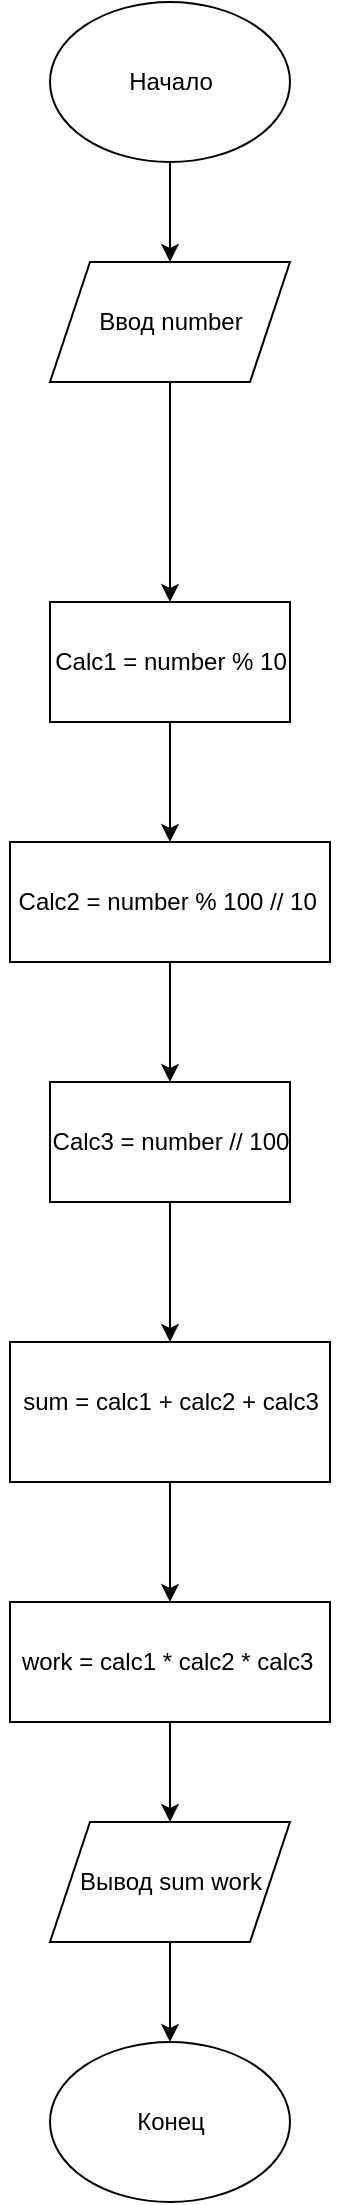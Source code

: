 <mxfile version="14.6.1" type="github">
  <diagram id="j34FRPcEOkHufMdPhOTs" name="Page-1">
    <mxGraphModel dx="1374" dy="789" grid="1" gridSize="10" guides="1" tooltips="1" connect="1" arrows="1" fold="1" page="1" pageScale="1" pageWidth="827" pageHeight="1169" math="0" shadow="0">
      <root>
        <mxCell id="0" />
        <mxCell id="1" parent="0" />
        <mxCell id="h_iCBU0srES86EDU6NRn-3" style="edgeStyle=orthogonalEdgeStyle;rounded=0;orthogonalLoop=1;jettySize=auto;html=1;exitX=0.5;exitY=1;exitDx=0;exitDy=0;" edge="1" parent="1" source="h_iCBU0srES86EDU6NRn-1" target="h_iCBU0srES86EDU6NRn-4">
          <mxGeometry relative="1" as="geometry">
            <mxPoint x="400" y="160" as="targetPoint" />
          </mxGeometry>
        </mxCell>
        <mxCell id="h_iCBU0srES86EDU6NRn-1" value="" style="ellipse;whiteSpace=wrap;html=1;" vertex="1" parent="1">
          <mxGeometry x="340" y="20" width="120" height="80" as="geometry" />
        </mxCell>
        <mxCell id="h_iCBU0srES86EDU6NRn-2" value="Начало&lt;br&gt;" style="text;html=1;resizable=0;autosize=1;align=center;verticalAlign=middle;points=[];fillColor=none;strokeColor=none;rounded=0;" vertex="1" parent="1">
          <mxGeometry x="370" y="50" width="60" height="20" as="geometry" />
        </mxCell>
        <mxCell id="h_iCBU0srES86EDU6NRn-6" style="edgeStyle=orthogonalEdgeStyle;rounded=0;orthogonalLoop=1;jettySize=auto;html=1;" edge="1" parent="1" source="h_iCBU0srES86EDU6NRn-4">
          <mxGeometry relative="1" as="geometry">
            <mxPoint x="400" y="320" as="targetPoint" />
          </mxGeometry>
        </mxCell>
        <mxCell id="h_iCBU0srES86EDU6NRn-4" value="" style="shape=parallelogram;perimeter=parallelogramPerimeter;whiteSpace=wrap;html=1;fixedSize=1;" vertex="1" parent="1">
          <mxGeometry x="340" y="150" width="120" height="60" as="geometry" />
        </mxCell>
        <mxCell id="h_iCBU0srES86EDU6NRn-5" value="Ввод number" style="text;html=1;resizable=0;autosize=1;align=center;verticalAlign=middle;points=[];fillColor=none;strokeColor=none;rounded=0;" vertex="1" parent="1">
          <mxGeometry x="355" y="170" width="90" height="20" as="geometry" />
        </mxCell>
        <mxCell id="h_iCBU0srES86EDU6NRn-12" style="edgeStyle=orthogonalEdgeStyle;rounded=0;orthogonalLoop=1;jettySize=auto;html=1;exitX=0.5;exitY=1;exitDx=0;exitDy=0;entryX=0.5;entryY=0;entryDx=0;entryDy=0;" edge="1" parent="1" source="h_iCBU0srES86EDU6NRn-7" target="h_iCBU0srES86EDU6NRn-11">
          <mxGeometry relative="1" as="geometry" />
        </mxCell>
        <mxCell id="h_iCBU0srES86EDU6NRn-7" value="" style="rounded=0;whiteSpace=wrap;html=1;" vertex="1" parent="1">
          <mxGeometry x="340" y="320" width="120" height="60" as="geometry" />
        </mxCell>
        <mxCell id="h_iCBU0srES86EDU6NRn-13" style="edgeStyle=orthogonalEdgeStyle;rounded=0;orthogonalLoop=1;jettySize=auto;html=1;exitX=0.5;exitY=1;exitDx=0;exitDy=0;" edge="1" parent="1" source="h_iCBU0srES86EDU6NRn-11" target="h_iCBU0srES86EDU6NRn-14">
          <mxGeometry relative="1" as="geometry">
            <mxPoint x="400" y="570" as="targetPoint" />
          </mxGeometry>
        </mxCell>
        <mxCell id="h_iCBU0srES86EDU6NRn-11" value="" style="rounded=0;whiteSpace=wrap;html=1;" vertex="1" parent="1">
          <mxGeometry x="320" y="440" width="160" height="60" as="geometry" />
        </mxCell>
        <mxCell id="h_iCBU0srES86EDU6NRn-19" style="edgeStyle=orthogonalEdgeStyle;rounded=0;orthogonalLoop=1;jettySize=auto;html=1;" edge="1" parent="1" source="h_iCBU0srES86EDU6NRn-14">
          <mxGeometry relative="1" as="geometry">
            <mxPoint x="400" y="690" as="targetPoint" />
          </mxGeometry>
        </mxCell>
        <mxCell id="h_iCBU0srES86EDU6NRn-14" value="" style="rounded=0;whiteSpace=wrap;html=1;" vertex="1" parent="1">
          <mxGeometry x="340" y="560" width="120" height="60" as="geometry" />
        </mxCell>
        <mxCell id="h_iCBU0srES86EDU6NRn-15" value="Calc1 = number % 10" style="text;html=1;resizable=0;autosize=1;align=center;verticalAlign=middle;points=[];fillColor=none;strokeColor=none;rounded=0;" vertex="1" parent="1">
          <mxGeometry x="335" y="340" width="130" height="20" as="geometry" />
        </mxCell>
        <mxCell id="h_iCBU0srES86EDU6NRn-16" value="Calc2 = number % 100 // 10&amp;nbsp;" style="text;html=1;resizable=0;autosize=1;align=center;verticalAlign=middle;points=[];fillColor=none;strokeColor=none;rounded=0;" vertex="1" parent="1">
          <mxGeometry x="315" y="460" width="170" height="20" as="geometry" />
        </mxCell>
        <mxCell id="h_iCBU0srES86EDU6NRn-17" value="Calc3 = number // 100" style="text;html=1;resizable=0;autosize=1;align=center;verticalAlign=middle;points=[];fillColor=none;strokeColor=none;rounded=0;" vertex="1" parent="1">
          <mxGeometry x="335" y="580" width="130" height="20" as="geometry" />
        </mxCell>
        <mxCell id="h_iCBU0srES86EDU6NRn-21" style="edgeStyle=orthogonalEdgeStyle;rounded=0;orthogonalLoop=1;jettySize=auto;html=1;exitX=1;exitY=0.25;exitDx=0;exitDy=0;" edge="1" parent="1" source="h_iCBU0srES86EDU6NRn-18">
          <mxGeometry relative="1" as="geometry">
            <mxPoint x="470" y="705" as="targetPoint" />
          </mxGeometry>
        </mxCell>
        <mxCell id="h_iCBU0srES86EDU6NRn-22" style="edgeStyle=orthogonalEdgeStyle;rounded=0;orthogonalLoop=1;jettySize=auto;html=1;" edge="1" parent="1" source="h_iCBU0srES86EDU6NRn-18" target="h_iCBU0srES86EDU6NRn-23">
          <mxGeometry relative="1" as="geometry">
            <mxPoint x="400" y="830" as="targetPoint" />
          </mxGeometry>
        </mxCell>
        <mxCell id="h_iCBU0srES86EDU6NRn-18" value="" style="rounded=0;whiteSpace=wrap;html=1;" vertex="1" parent="1">
          <mxGeometry x="320" y="690" width="160" height="70" as="geometry" />
        </mxCell>
        <mxCell id="h_iCBU0srES86EDU6NRn-20" value="sum = calc1 + calc2 + calc3" style="text;html=1;resizable=0;autosize=1;align=center;verticalAlign=middle;points=[];fillColor=none;strokeColor=none;rounded=0;" vertex="1" parent="1">
          <mxGeometry x="320" y="710" width="160" height="20" as="geometry" />
        </mxCell>
        <mxCell id="h_iCBU0srES86EDU6NRn-32" style="edgeStyle=orthogonalEdgeStyle;rounded=0;orthogonalLoop=1;jettySize=auto;html=1;entryX=0.5;entryY=0;entryDx=0;entryDy=0;" edge="1" parent="1" source="h_iCBU0srES86EDU6NRn-23" target="h_iCBU0srES86EDU6NRn-31">
          <mxGeometry relative="1" as="geometry" />
        </mxCell>
        <mxCell id="h_iCBU0srES86EDU6NRn-23" value="" style="rounded=0;whiteSpace=wrap;html=1;" vertex="1" parent="1">
          <mxGeometry x="320" y="820" width="160" height="60" as="geometry" />
        </mxCell>
        <mxCell id="h_iCBU0srES86EDU6NRn-24" value="work = calc1 * calc2 * calc3&amp;nbsp;" style="text;html=1;resizable=0;autosize=1;align=center;verticalAlign=middle;points=[];fillColor=none;strokeColor=none;rounded=0;" vertex="1" parent="1">
          <mxGeometry x="320" y="840" width="160" height="20" as="geometry" />
        </mxCell>
        <mxCell id="h_iCBU0srES86EDU6NRn-31" value="" style="shape=parallelogram;perimeter=parallelogramPerimeter;whiteSpace=wrap;html=1;fixedSize=1;" vertex="1" parent="1">
          <mxGeometry x="340" y="930" width="120" height="60" as="geometry" />
        </mxCell>
        <mxCell id="h_iCBU0srES86EDU6NRn-34" style="edgeStyle=orthogonalEdgeStyle;rounded=0;orthogonalLoop=1;jettySize=auto;html=1;" edge="1" parent="1">
          <mxGeometry relative="1" as="geometry">
            <mxPoint x="400" y="1040" as="targetPoint" />
            <mxPoint x="400" y="990" as="sourcePoint" />
          </mxGeometry>
        </mxCell>
        <mxCell id="h_iCBU0srES86EDU6NRn-33" value="Вывод sum work" style="text;html=1;resizable=0;autosize=1;align=center;verticalAlign=middle;points=[];fillColor=none;strokeColor=none;rounded=0;" vertex="1" parent="1">
          <mxGeometry x="345" y="950" width="110" height="20" as="geometry" />
        </mxCell>
        <mxCell id="h_iCBU0srES86EDU6NRn-35" value="" style="ellipse;whiteSpace=wrap;html=1;" vertex="1" parent="1">
          <mxGeometry x="340" y="1040" width="120" height="80" as="geometry" />
        </mxCell>
        <mxCell id="h_iCBU0srES86EDU6NRn-36" value="Конец" style="text;html=1;resizable=0;autosize=1;align=center;verticalAlign=middle;points=[];fillColor=none;strokeColor=none;rounded=0;" vertex="1" parent="1">
          <mxGeometry x="375" y="1070" width="50" height="20" as="geometry" />
        </mxCell>
      </root>
    </mxGraphModel>
  </diagram>
</mxfile>
